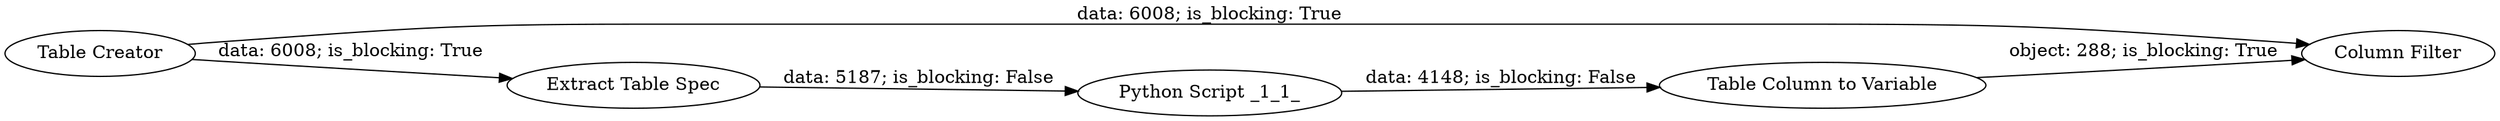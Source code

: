 digraph {
	"-1552333674289943111_92" [label="Python Script _1_1_"]
	"-1552333674289943111_93" [label="Table Column to Variable"]
	"-1552333674289943111_52" [label="Column Filter"]
	"-1552333674289943111_1" [label="Table Creator"]
	"-1552333674289943111_80" [label="Extract Table Spec"]
	"-1552333674289943111_93" -> "-1552333674289943111_52" [label="object: 288; is_blocking: True"]
	"-1552333674289943111_1" -> "-1552333674289943111_80" [label="data: 6008; is_blocking: True"]
	"-1552333674289943111_80" -> "-1552333674289943111_92" [label="data: 5187; is_blocking: False"]
	"-1552333674289943111_1" -> "-1552333674289943111_52" [label="data: 6008; is_blocking: True"]
	"-1552333674289943111_92" -> "-1552333674289943111_93" [label="data: 4148; is_blocking: False"]
	rankdir=LR
}
